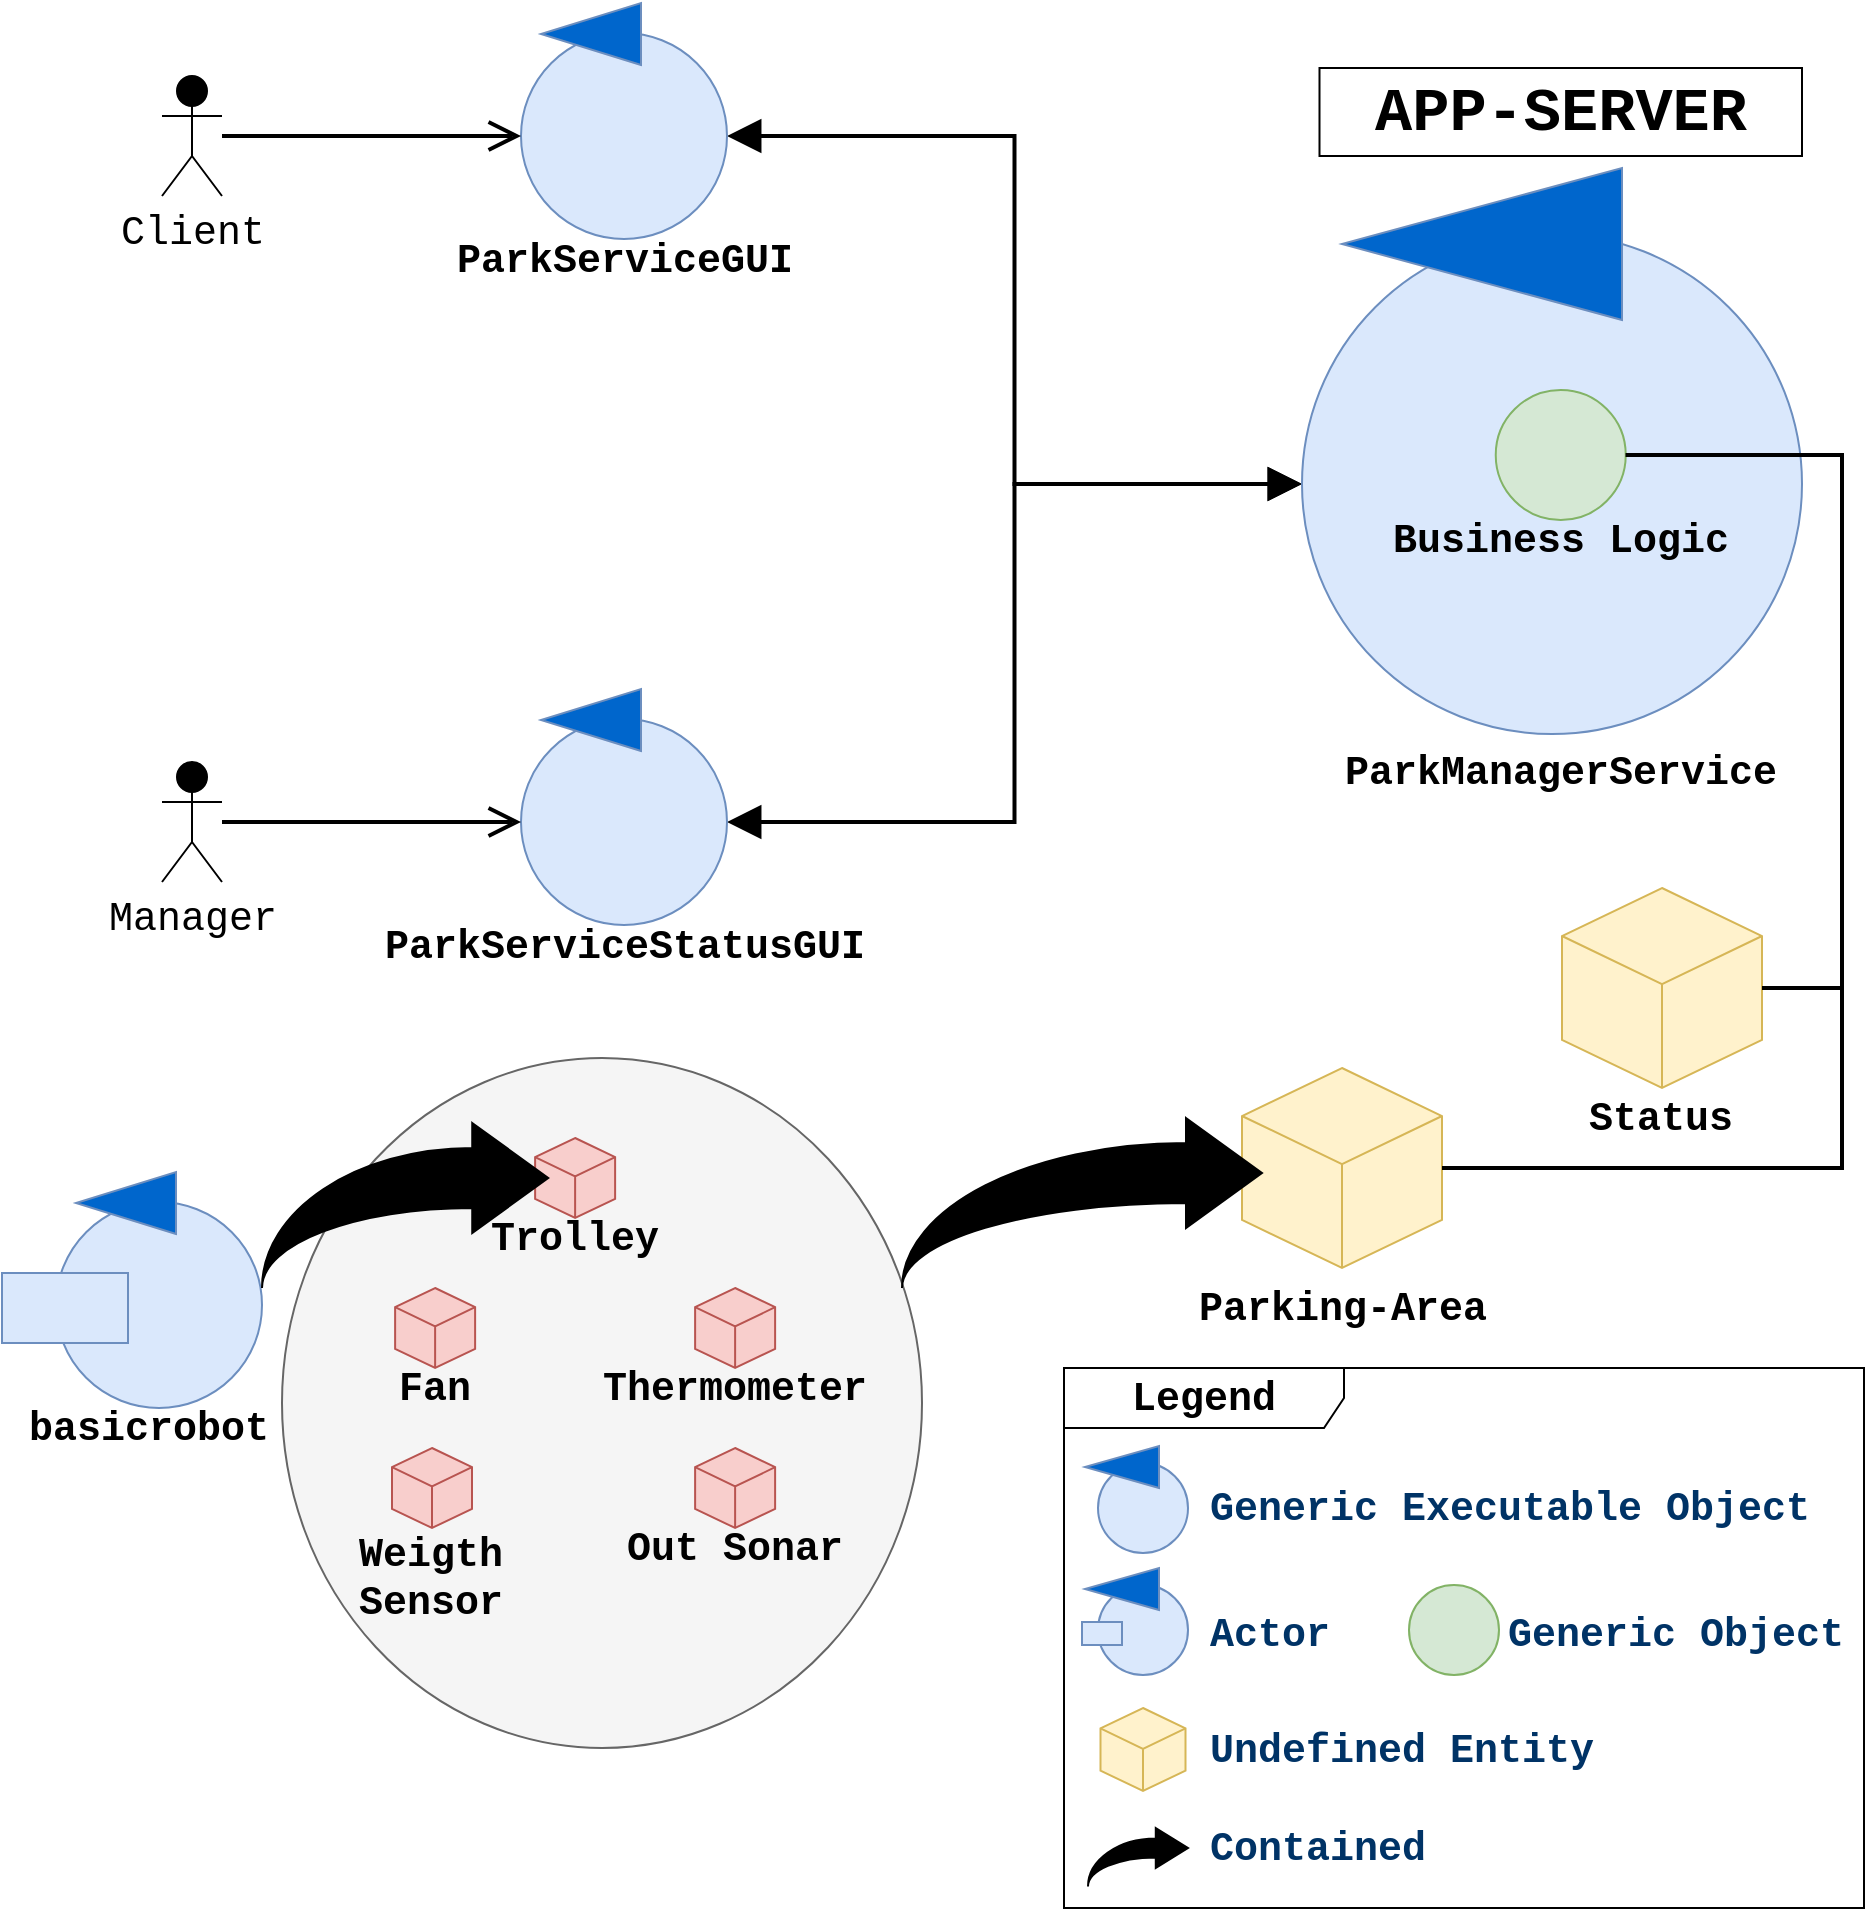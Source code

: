<mxfile version="14.6.13" type="device"><diagram id="PS5p-miRpUZN3mHIzFUU" name="Pagina-1"><mxGraphModel dx="1955" dy="1243" grid="1" gridSize="10" guides="1" tooltips="1" connect="1" arrows="1" fold="1" page="1" pageScale="1" pageWidth="827" pageHeight="1169" math="0" shadow="0"><root><mxCell id="0"/><mxCell id="1" parent="0"/><mxCell id="IcgJyoGY99qWzEA8poi0-45" value="" style="ellipse;whiteSpace=wrap;html=1;fontFamily=Courier New;fontSize=20;strokeColor=#666666;fillColor=#f5f5f5;fontColor=#333333;" vertex="1" parent="1"><mxGeometry x="850" y="555" width="320" height="345" as="geometry"/></mxCell><mxCell id="IcgJyoGY99qWzEA8poi0-19" value="" style="edgeStyle=orthogonalEdgeStyle;rounded=0;orthogonalLoop=1;jettySize=auto;html=1;entryX=1;entryY=0.5;entryDx=0;entryDy=0;fontFamily=Courier New;fontSize=20;endArrow=block;endFill=1;endSize=12;strokeWidth=2;startArrow=block;startFill=1;startSize=12;exitX=0;exitY=0.5;exitDx=0;exitDy=0;" edge="1" parent="1" source="p0v2MCYOTG-1YUI7HmbI-32" target="IcgJyoGY99qWzEA8poi0-2"><mxGeometry x="-0.176" relative="1" as="geometry"><mxPoint x="1240" y="258.5" as="sourcePoint"/><mxPoint y="-1" as="offset"/></mxGeometry></mxCell><mxCell id="IcgJyoGY99qWzEA8poi0-21" style="edgeStyle=orthogonalEdgeStyle;rounded=0;orthogonalLoop=1;jettySize=auto;html=1;entryX=1;entryY=0.5;entryDx=0;entryDy=0;fontFamily=Courier New;fontSize=20;startArrow=block;startFill=1;endArrow=block;endFill=1;startSize=12;endSize=12;strokeWidth=2;" edge="1" parent="1" source="p0v2MCYOTG-1YUI7HmbI-32" target="IcgJyoGY99qWzEA8poi0-6"><mxGeometry relative="1" as="geometry"><mxPoint x="1240" y="258.5" as="sourcePoint"/></mxGeometry></mxCell><mxCell id="p0v2MCYOTG-1YUI7HmbI-32" value="" style="ellipse;whiteSpace=wrap;html=1;aspect=fixed;fillColor=#dae8fc;fontStyle=1;fontFamily=Courier New;fontSize=20;strokeColor=#6c8ebf;" parent="1" vertex="1"><mxGeometry x="1360" y="143" width="250" height="250" as="geometry"/></mxCell><mxCell id="p0v2MCYOTG-1YUI7HmbI-33" value="" style="triangle;whiteSpace=wrap;html=1;rotation=-180;strokeColor=#6C8EBF;fillColor=#0066CC;" parent="1" vertex="1"><mxGeometry x="1380" y="110" width="140" height="76" as="geometry"/></mxCell><mxCell id="IcgJyoGY99qWzEA8poi0-1" value="ParkManagerService" style="text;html=1;strokeColor=none;fillColor=none;align=center;verticalAlign=middle;whiteSpace=wrap;rounded=0;fontFamily=Courier New;fontStyle=1;fontSize=20;" vertex="1" parent="1"><mxGeometry x="1368.75" y="401.5" width="241.25" height="20" as="geometry"/></mxCell><mxCell id="IcgJyoGY99qWzEA8poi0-2" value="" style="ellipse;whiteSpace=wrap;html=1;aspect=fixed;fillColor=#dae8fc;fontStyle=1;fontFamily=Courier New;fontSize=20;strokeColor=#6c8ebf;" vertex="1" parent="1"><mxGeometry x="969.5" y="42.5" width="103" height="103" as="geometry"/></mxCell><mxCell id="IcgJyoGY99qWzEA8poi0-3" value="" style="triangle;whiteSpace=wrap;html=1;rotation=-180;strokeColor=#6C8EBF;fillColor=#0066CC;" vertex="1" parent="1"><mxGeometry x="979.5" y="27.5" width="50" height="31" as="geometry"/></mxCell><mxCell id="IcgJyoGY99qWzEA8poi0-5" value="ParkServiceGUI" style="text;html=1;strokeColor=none;fillColor=none;align=center;verticalAlign=middle;whiteSpace=wrap;rounded=0;fontFamily=Courier New;fontStyle=1;fontSize=20;" vertex="1" parent="1"><mxGeometry x="864.75" y="145.5" width="312.5" height="20" as="geometry"/></mxCell><mxCell id="IcgJyoGY99qWzEA8poi0-6" value="" style="ellipse;whiteSpace=wrap;html=1;aspect=fixed;fillColor=#dae8fc;fontStyle=1;fontFamily=Courier New;fontSize=20;strokeColor=#6c8ebf;" vertex="1" parent="1"><mxGeometry x="969.5" y="385.5" width="103" height="103" as="geometry"/></mxCell><mxCell id="IcgJyoGY99qWzEA8poi0-7" value="" style="triangle;whiteSpace=wrap;html=1;rotation=-180;strokeColor=#6C8EBF;fillColor=#0066CC;" vertex="1" parent="1"><mxGeometry x="979.5" y="370.5" width="50" height="31" as="geometry"/></mxCell><mxCell id="IcgJyoGY99qWzEA8poi0-9" value="ParkServiceStatusGUI" style="text;html=1;strokeColor=none;fillColor=none;align=center;verticalAlign=middle;whiteSpace=wrap;rounded=0;fontFamily=Courier New;fontStyle=1;fontSize=20;" vertex="1" parent="1"><mxGeometry x="864.75" y="488.5" width="312.5" height="20" as="geometry"/></mxCell><mxCell id="IcgJyoGY99qWzEA8poi0-12" value="" style="group" vertex="1" connectable="0" parent="1"><mxGeometry x="1456.87" y="213" width="65" height="73" as="geometry"/></mxCell><mxCell id="IcgJyoGY99qWzEA8poi0-10" value="" style="ellipse;whiteSpace=wrap;html=1;aspect=fixed;fillColor=#d5e8d4;fontStyle=1;fontFamily=Courier New;fontSize=20;strokeColor=#82b366;" vertex="1" parent="IcgJyoGY99qWzEA8poi0-12"><mxGeometry y="8" width="65" height="65" as="geometry"/></mxCell><mxCell id="IcgJyoGY99qWzEA8poi0-13" value="Business Logic" style="text;html=1;strokeColor=none;fillColor=none;align=center;verticalAlign=middle;whiteSpace=wrap;rounded=0;fontFamily=Courier New;fontStyle=1;fontSize=20;" vertex="1" parent="1"><mxGeometry x="1400" y="286" width="178.75" height="20" as="geometry"/></mxCell><mxCell id="IcgJyoGY99qWzEA8poi0-16" value="" style="whiteSpace=wrap;html=1;shape=mxgraph.basic.isocube;isoAngle=15;fontFamily=Courier New;fontSize=20;strokeColor=#d6b656;fillColor=#fff2cc;" vertex="1" parent="1"><mxGeometry x="1490" y="470" width="100" height="100" as="geometry"/></mxCell><mxCell id="IcgJyoGY99qWzEA8poi0-17" value="Status" style="text;html=1;strokeColor=none;fillColor=none;align=center;verticalAlign=middle;whiteSpace=wrap;rounded=0;fontFamily=Courier New;fontStyle=1;fontSize=20;" vertex="1" parent="1"><mxGeometry x="1450" y="575" width="178.75" height="20" as="geometry"/></mxCell><mxCell id="IcgJyoGY99qWzEA8poi0-18" style="edgeStyle=orthogonalEdgeStyle;rounded=0;orthogonalLoop=1;jettySize=auto;html=1;exitX=1;exitY=0.5;exitDx=0;exitDy=0;entryX=1;entryY=0.5;entryDx=0;entryDy=0;entryPerimeter=0;fontFamily=Courier New;fontSize=20;strokeWidth=2;endSize=12;endArrow=none;endFill=0;" edge="1" parent="1" source="IcgJyoGY99qWzEA8poi0-10" target="IcgJyoGY99qWzEA8poi0-16"><mxGeometry relative="1" as="geometry"><Array as="points"><mxPoint x="1630" y="254"/><mxPoint x="1630" y="520"/></Array></mxGeometry></mxCell><mxCell id="IcgJyoGY99qWzEA8poi0-23" style="edgeStyle=orthogonalEdgeStyle;rounded=0;orthogonalLoop=1;jettySize=auto;html=1;fontFamily=Courier New;fontSize=20;startArrow=none;startFill=0;endArrow=open;endFill=0;startSize=12;endSize=12;strokeWidth=2;" edge="1" parent="1" source="IcgJyoGY99qWzEA8poi0-22" target="IcgJyoGY99qWzEA8poi0-2"><mxGeometry relative="1" as="geometry"/></mxCell><mxCell id="IcgJyoGY99qWzEA8poi0-22" value="Client" style="shape=umlActor;verticalLabelPosition=bottom;verticalAlign=top;html=1;outlineConnect=0;fontFamily=Courier New;fontSize=20;fillColor=#000000;" vertex="1" parent="1"><mxGeometry x="790" y="64" width="30" height="60" as="geometry"/></mxCell><mxCell id="IcgJyoGY99qWzEA8poi0-25" style="edgeStyle=orthogonalEdgeStyle;rounded=0;orthogonalLoop=1;jettySize=auto;html=1;fontFamily=Courier New;fontSize=20;startArrow=none;startFill=0;endArrow=open;endFill=0;startSize=12;endSize=12;strokeWidth=2;" edge="1" parent="1" source="IcgJyoGY99qWzEA8poi0-24" target="IcgJyoGY99qWzEA8poi0-6"><mxGeometry relative="1" as="geometry"/></mxCell><mxCell id="IcgJyoGY99qWzEA8poi0-24" value="Manager" style="shape=umlActor;verticalLabelPosition=bottom;verticalAlign=top;html=1;outlineConnect=0;fontFamily=Courier New;fontSize=20;fillColor=#000000;" vertex="1" parent="1"><mxGeometry x="790" y="407" width="30" height="60" as="geometry"/></mxCell><mxCell id="IcgJyoGY99qWzEA8poi0-27" value="Parking-Area" style="text;html=1;strokeColor=none;fillColor=none;align=center;verticalAlign=middle;whiteSpace=wrap;rounded=0;fontFamily=Courier New;fontStyle=1;fontSize=20;" vertex="1" parent="1"><mxGeometry x="1290.63" y="670" width="178.75" height="20" as="geometry"/></mxCell><mxCell id="IcgJyoGY99qWzEA8poi0-30" value="" style="group" vertex="1" connectable="0" parent="1"><mxGeometry x="870.0" y="670" width="113.12" height="60" as="geometry"/></mxCell><mxCell id="IcgJyoGY99qWzEA8poi0-28" value="" style="whiteSpace=wrap;html=1;shape=mxgraph.basic.isocube;isoAngle=15;fontFamily=Courier New;fontSize=20;strokeColor=#b85450;fillColor=#f8cecc;" vertex="1" parent="IcgJyoGY99qWzEA8poi0-30"><mxGeometry x="36.56" width="40" height="40" as="geometry"/></mxCell><mxCell id="IcgJyoGY99qWzEA8poi0-29" value="Fan" style="text;html=1;strokeColor=none;fillColor=none;align=center;verticalAlign=middle;whiteSpace=wrap;rounded=0;fontFamily=Courier New;fontStyle=1;fontSize=20;" vertex="1" parent="IcgJyoGY99qWzEA8poi0-30"><mxGeometry y="40" width="113.12" height="20" as="geometry"/></mxCell><mxCell id="IcgJyoGY99qWzEA8poi0-32" value="" style="whiteSpace=wrap;html=1;shape=mxgraph.basic.isocube;isoAngle=15;fontFamily=Courier New;fontSize=20;strokeColor=#d6b656;fillColor=#fff2cc;" vertex="1" parent="1"><mxGeometry x="1330" y="560" width="100" height="100" as="geometry"/></mxCell><mxCell id="IcgJyoGY99qWzEA8poi0-33" value="" style="group" vertex="1" connectable="0" parent="1"><mxGeometry x="940" y="595" width="113.12" height="60" as="geometry"/></mxCell><mxCell id="IcgJyoGY99qWzEA8poi0-34" value="" style="whiteSpace=wrap;html=1;shape=mxgraph.basic.isocube;isoAngle=15;fontFamily=Courier New;fontSize=20;strokeColor=#b85450;fillColor=#f8cecc;" vertex="1" parent="IcgJyoGY99qWzEA8poi0-33"><mxGeometry x="36.56" width="40" height="40" as="geometry"/></mxCell><mxCell id="IcgJyoGY99qWzEA8poi0-35" value="Trolley" style="text;html=1;strokeColor=none;fillColor=none;align=center;verticalAlign=middle;whiteSpace=wrap;rounded=0;fontFamily=Courier New;fontStyle=1;fontSize=20;" vertex="1" parent="IcgJyoGY99qWzEA8poi0-33"><mxGeometry y="40" width="113.12" height="20" as="geometry"/></mxCell><mxCell id="IcgJyoGY99qWzEA8poi0-31" value="" style="html=1;shadow=0;dashed=0;align=center;verticalAlign=middle;shape=mxgraph.arrows2.jumpInArrow;dy=15;dx=38;arrowHead=55;fontFamily=Courier New;fontSize=20;strokeColor=#000000;fillColor=#000000;" vertex="1" parent="1"><mxGeometry x="1160" y="585" width="180" height="85" as="geometry"/></mxCell><mxCell id="IcgJyoGY99qWzEA8poi0-36" value="" style="group" vertex="1" connectable="0" parent="1"><mxGeometry x="1020" y="670" width="113.12" height="60" as="geometry"/></mxCell><mxCell id="IcgJyoGY99qWzEA8poi0-37" value="" style="whiteSpace=wrap;html=1;shape=mxgraph.basic.isocube;isoAngle=15;fontFamily=Courier New;fontSize=20;strokeColor=#b85450;fillColor=#f8cecc;" vertex="1" parent="IcgJyoGY99qWzEA8poi0-36"><mxGeometry x="36.56" width="40" height="40" as="geometry"/></mxCell><mxCell id="IcgJyoGY99qWzEA8poi0-38" value="Thermometer" style="text;html=1;strokeColor=none;fillColor=none;align=center;verticalAlign=middle;whiteSpace=wrap;rounded=0;fontFamily=Courier New;fontStyle=1;fontSize=20;" vertex="1" parent="IcgJyoGY99qWzEA8poi0-36"><mxGeometry y="40" width="113.12" height="20" as="geometry"/></mxCell><mxCell id="IcgJyoGY99qWzEA8poi0-39" value="" style="group" vertex="1" connectable="0" parent="1"><mxGeometry x="1020" y="750" width="113.12" height="60" as="geometry"/></mxCell><mxCell id="IcgJyoGY99qWzEA8poi0-40" value="" style="whiteSpace=wrap;html=1;shape=mxgraph.basic.isocube;isoAngle=15;fontFamily=Courier New;fontSize=20;strokeColor=#b85450;fillColor=#f8cecc;" vertex="1" parent="IcgJyoGY99qWzEA8poi0-39"><mxGeometry x="36.56" width="40" height="40" as="geometry"/></mxCell><mxCell id="IcgJyoGY99qWzEA8poi0-41" value="Out Sonar" style="text;html=1;strokeColor=none;fillColor=none;align=center;verticalAlign=middle;whiteSpace=wrap;rounded=0;fontFamily=Courier New;fontStyle=1;fontSize=20;" vertex="1" parent="IcgJyoGY99qWzEA8poi0-39"><mxGeometry y="40" width="113.12" height="20" as="geometry"/></mxCell><mxCell id="IcgJyoGY99qWzEA8poi0-42" value="" style="group" vertex="1" connectable="0" parent="1"><mxGeometry x="868.44" y="750" width="113.12" height="90" as="geometry"/></mxCell><mxCell id="IcgJyoGY99qWzEA8poi0-43" value="" style="whiteSpace=wrap;html=1;shape=mxgraph.basic.isocube;isoAngle=15;fontFamily=Courier New;fontSize=20;strokeColor=#b85450;fillColor=#f8cecc;" vertex="1" parent="IcgJyoGY99qWzEA8poi0-42"><mxGeometry x="36.56" width="40" height="40" as="geometry"/></mxCell><mxCell id="IcgJyoGY99qWzEA8poi0-44" value="Weigth Sensor" style="text;html=1;strokeColor=none;fillColor=none;align=center;verticalAlign=middle;whiteSpace=wrap;rounded=0;fontFamily=Courier New;fontStyle=1;fontSize=20;" vertex="1" parent="IcgJyoGY99qWzEA8poi0-42"><mxGeometry y="40" width="113.12" height="50" as="geometry"/></mxCell><mxCell id="IcgJyoGY99qWzEA8poi0-46" style="edgeStyle=orthogonalEdgeStyle;rounded=0;orthogonalLoop=1;jettySize=auto;html=1;fontFamily=Courier New;fontSize=20;startArrow=none;startFill=0;endArrow=none;endFill=0;startSize=12;endSize=12;strokeWidth=2;exitX=1;exitY=0.5;exitDx=0;exitDy=0;" edge="1" parent="1" source="IcgJyoGY99qWzEA8poi0-10" target="IcgJyoGY99qWzEA8poi0-32"><mxGeometry relative="1" as="geometry"><mxPoint x="1530" y="254" as="sourcePoint"/><Array as="points"><mxPoint x="1630" y="254"/><mxPoint x="1630" y="610"/></Array></mxGeometry></mxCell><mxCell id="IcgJyoGY99qWzEA8poi0-49" value="" style="ellipse;whiteSpace=wrap;html=1;aspect=fixed;fillColor=#dae8fc;fontStyle=1;fontFamily=Courier New;fontSize=20;strokeColor=#6c8ebf;" vertex="1" parent="1"><mxGeometry x="737" y="627" width="103" height="103" as="geometry"/></mxCell><mxCell id="IcgJyoGY99qWzEA8poi0-50" value="" style="triangle;whiteSpace=wrap;html=1;rotation=-180;strokeColor=#6C8EBF;fillColor=#0066CC;" vertex="1" parent="1"><mxGeometry x="747" y="612" width="50" height="31" as="geometry"/></mxCell><mxCell id="IcgJyoGY99qWzEA8poi0-51" value="" style="html=1;shadow=0;dashed=0;align=center;verticalAlign=middle;shape=mxgraph.arrows2.jumpInArrow;dy=15;dx=38;arrowHead=55;fontFamily=Courier New;fontSize=20;strokeColor=#000000;fillColor=#000000;" vertex="1" parent="1"><mxGeometry x="840" y="587.5" width="143.12" height="82.5" as="geometry"/></mxCell><mxCell id="IcgJyoGY99qWzEA8poi0-52" value="basicrobot" style="text;html=1;strokeColor=none;fillColor=none;align=center;verticalAlign=middle;whiteSpace=wrap;rounded=0;fontFamily=Courier New;fontStyle=1;fontSize=20;" vertex="1" parent="1"><mxGeometry x="726.88" y="730" width="113.12" height="20" as="geometry"/></mxCell><mxCell id="IcgJyoGY99qWzEA8poi0-55" value="&lt;font style=&quot;font-size: 31px&quot;&gt;APP-SERVER&lt;/font&gt;" style="text;html=1;fillColor=none;align=center;verticalAlign=middle;whiteSpace=wrap;rounded=0;fontFamily=Courier New;fontStyle=1;fontSize=20;strokeColor=#000000;" vertex="1" parent="1"><mxGeometry x="1368.75" y="60" width="241.25" height="44" as="geometry"/></mxCell><mxCell id="IcgJyoGY99qWzEA8poi0-56" value="&lt;b&gt;Legend&lt;/b&gt;" style="shape=umlFrame;whiteSpace=wrap;html=1;shadow=0;fontFamily=Courier New;fontSize=20;strokeColor=#000000;fillColor=#ffffff;width=140;height=30;" vertex="1" parent="1"><mxGeometry x="1241" y="710" width="400" height="270" as="geometry"/></mxCell><mxCell id="IcgJyoGY99qWzEA8poi0-57" value="" style="ellipse;whiteSpace=wrap;html=1;aspect=fixed;fillColor=#dae8fc;fontStyle=1;fontFamily=Courier New;fontSize=20;strokeColor=#6c8ebf;" vertex="1" parent="1"><mxGeometry x="1258" y="757.5" width="45" height="45" as="geometry"/></mxCell><mxCell id="IcgJyoGY99qWzEA8poi0-58" value="" style="triangle;whiteSpace=wrap;html=1;rotation=-180;strokeColor=#6C8EBF;fillColor=#0066CC;" vertex="1" parent="1"><mxGeometry x="1251.5" y="749" width="37" height="21" as="geometry"/></mxCell><mxCell id="IcgJyoGY99qWzEA8poi0-62" value="Generic Executable Object" style="text;html=1;strokeColor=none;fillColor=none;align=left;verticalAlign=middle;whiteSpace=wrap;rounded=0;fontFamily=Courier New;fontStyle=1;fontSize=20;fontColor=#003366;" vertex="1" parent="1"><mxGeometry x="1311.63" y="770" width="309.37" height="20" as="geometry"/></mxCell><mxCell id="IcgJyoGY99qWzEA8poi0-63" value="" style="rounded=0;whiteSpace=wrap;html=1;shadow=0;fontFamily=Courier New;fontSize=20;strokeColor=#6c8ebf;fillColor=#dae8fc;" vertex="1" parent="1"><mxGeometry x="710" y="662.5" width="63" height="35" as="geometry"/></mxCell><mxCell id="IcgJyoGY99qWzEA8poi0-67" value="" style="ellipse;whiteSpace=wrap;html=1;aspect=fixed;fillColor=#dae8fc;fontStyle=1;fontFamily=Courier New;fontSize=20;strokeColor=#6c8ebf;" vertex="1" parent="1"><mxGeometry x="1258" y="818.5" width="45" height="45" as="geometry"/></mxCell><mxCell id="IcgJyoGY99qWzEA8poi0-68" value="" style="triangle;whiteSpace=wrap;html=1;rotation=-180;strokeColor=#6C8EBF;fillColor=#0066CC;" vertex="1" parent="1"><mxGeometry x="1251.5" y="810" width="37" height="21" as="geometry"/></mxCell><mxCell id="IcgJyoGY99qWzEA8poi0-69" value="" style="rounded=0;whiteSpace=wrap;html=1;shadow=0;fontFamily=Courier New;fontSize=20;strokeColor=#6c8ebf;fillColor=#dae8fc;" vertex="1" parent="1"><mxGeometry x="1250" y="837" width="20" height="11.5" as="geometry"/></mxCell><mxCell id="IcgJyoGY99qWzEA8poi0-70" value="Actor" style="text;html=1;strokeColor=none;fillColor=none;align=left;verticalAlign=middle;whiteSpace=wrap;rounded=0;fontFamily=Courier New;fontStyle=1;fontSize=20;fontColor=#003366;" vertex="1" parent="1"><mxGeometry x="1311.63" y="832.75" width="309.37" height="20" as="geometry"/></mxCell><mxCell id="IcgJyoGY99qWzEA8poi0-72" value="" style="ellipse;whiteSpace=wrap;html=1;aspect=fixed;fillColor=#d5e8d4;fontStyle=1;fontFamily=Courier New;fontSize=20;strokeColor=#82b366;" vertex="1" parent="1"><mxGeometry x="1413.5" y="818.5" width="45" height="45" as="geometry"/></mxCell><mxCell id="IcgJyoGY99qWzEA8poi0-73" value="Generic Object" style="text;html=1;strokeColor=none;fillColor=none;align=left;verticalAlign=middle;whiteSpace=wrap;rounded=0;fontFamily=Courier New;fontStyle=1;fontSize=20;fontColor=#003366;" vertex="1" parent="1"><mxGeometry x="1461" y="832.75" width="179" height="20" as="geometry"/></mxCell><mxCell id="IcgJyoGY99qWzEA8poi0-74" value="" style="whiteSpace=wrap;html=1;shape=mxgraph.basic.isocube;isoAngle=15;fontFamily=Courier New;fontSize=20;strokeColor=#d6b656;fillColor=#fff2cc;" vertex="1" parent="1"><mxGeometry x="1259.25" y="880" width="42.5" height="41.5" as="geometry"/></mxCell><mxCell id="IcgJyoGY99qWzEA8poi0-75" value="Undefined Entity" style="text;html=1;strokeColor=none;fillColor=none;align=left;verticalAlign=middle;whiteSpace=wrap;rounded=0;fontFamily=Courier New;fontStyle=1;fontSize=20;fontColor=#003366;" vertex="1" parent="1"><mxGeometry x="1311.63" y="890.75" width="199.37" height="20" as="geometry"/></mxCell><mxCell id="IcgJyoGY99qWzEA8poi0-76" value="" style="html=1;shadow=0;dashed=0;align=center;verticalAlign=middle;shape=mxgraph.arrows2.jumpInArrow;dy=4.69;dx=16.11;arrowHead=20;fontFamily=Courier New;fontSize=20;strokeColor=#000000;fillColor=#000000;" vertex="1" parent="1"><mxGeometry x="1253" y="940" width="50" height="29.25" as="geometry"/></mxCell><mxCell id="IcgJyoGY99qWzEA8poi0-77" value="Contained" style="text;html=1;strokeColor=none;fillColor=none;align=left;verticalAlign=middle;whiteSpace=wrap;rounded=0;fontFamily=Courier New;fontStyle=1;fontSize=20;fontColor=#003366;" vertex="1" parent="1"><mxGeometry x="1311.63" y="940" width="309.37" height="20" as="geometry"/></mxCell></root></mxGraphModel></diagram></mxfile>